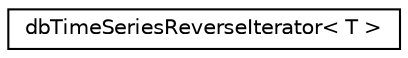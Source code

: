digraph "Graphical Class Hierarchy"
{
 // INTERACTIVE_SVG=YES
 // LATEX_PDF_SIZE
  edge [fontname="Helvetica",fontsize="10",labelfontname="Helvetica",labelfontsize="10"];
  node [fontname="Helvetica",fontsize="10",shape=record];
  rankdir="LR";
  Node0 [label="dbTimeSeriesReverseIterator\< T \>",height=0.2,width=0.4,color="black", fillcolor="white", style="filled",URL="$classdbTimeSeriesReverseIterator.html",tooltip=" "];
}
